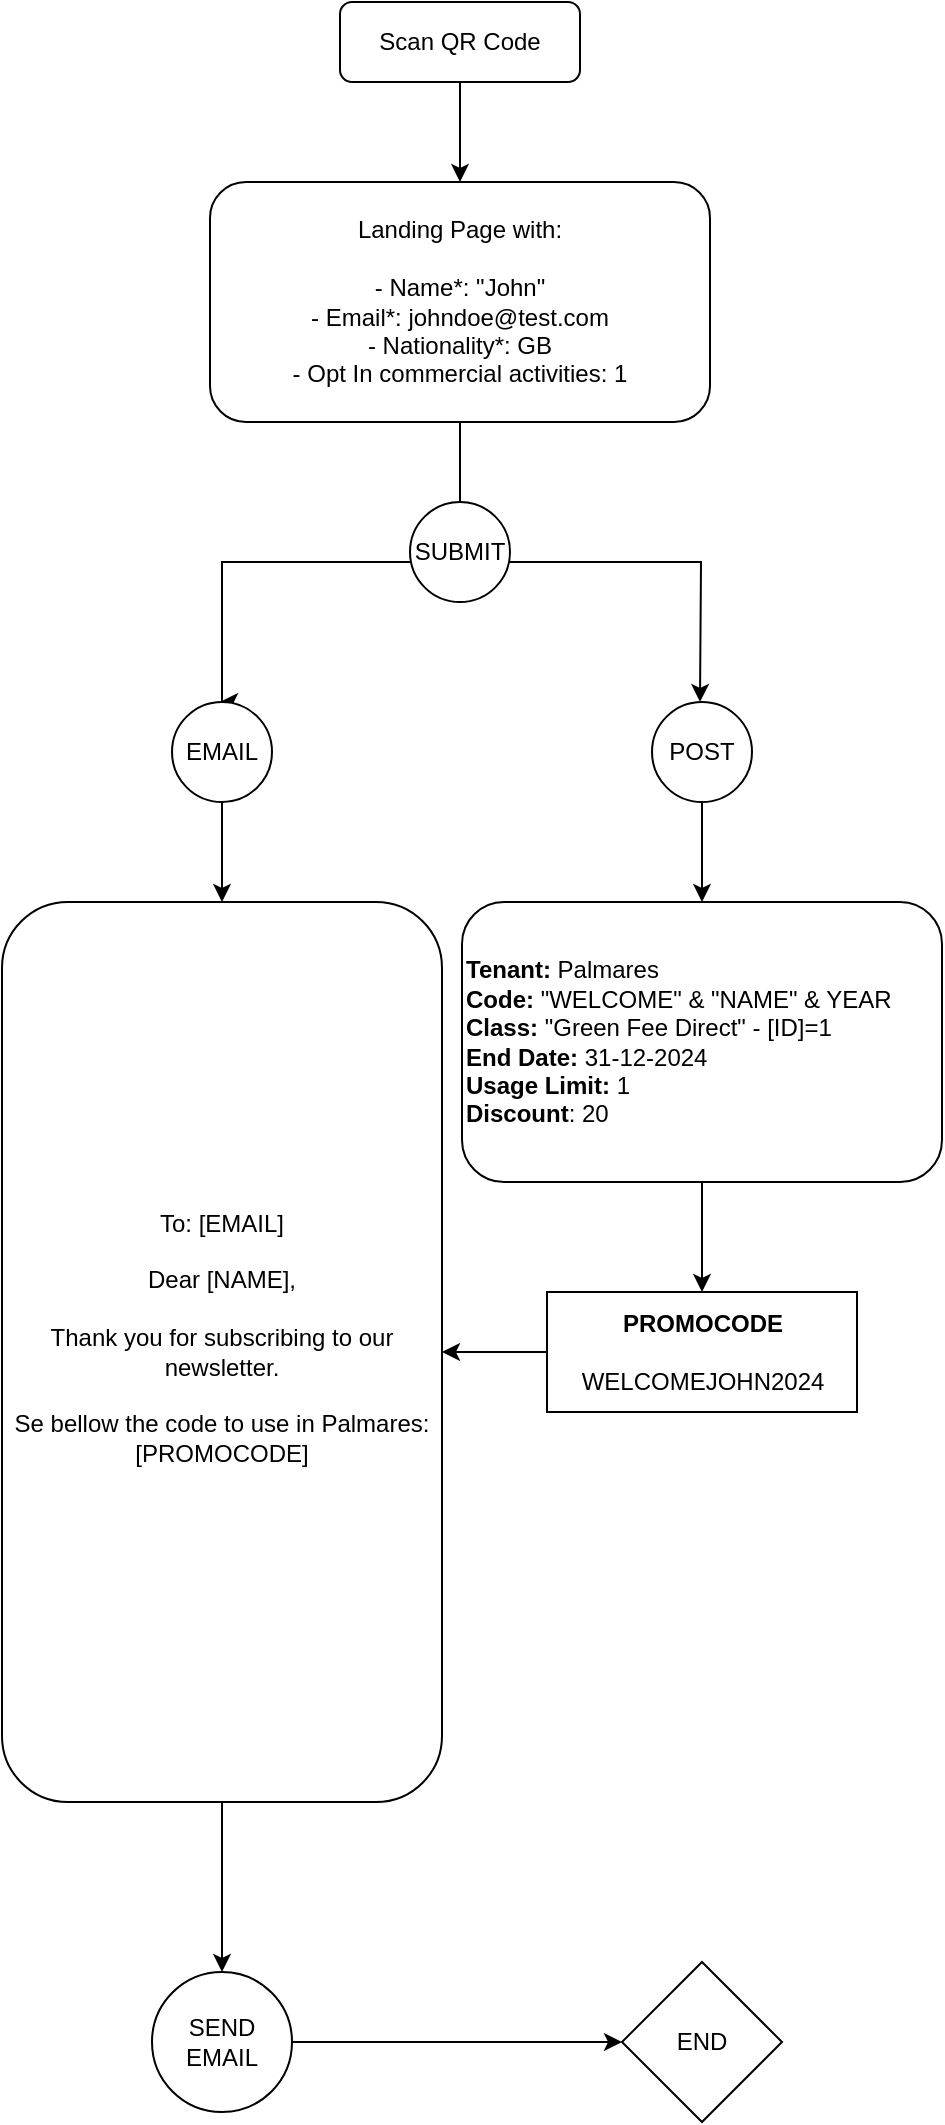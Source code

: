 <mxfile version="24.7.16">
  <diagram id="C5RBs43oDa-KdzZeNtuy" name="Page-1">
    <mxGraphModel dx="2026" dy="1117" grid="1" gridSize="10" guides="1" tooltips="1" connect="1" arrows="1" fold="1" page="1" pageScale="1" pageWidth="827" pageHeight="1169" math="0" shadow="0">
      <root>
        <mxCell id="WIyWlLk6GJQsqaUBKTNV-0" />
        <mxCell id="WIyWlLk6GJQsqaUBKTNV-1" parent="WIyWlLk6GJQsqaUBKTNV-0" />
        <mxCell id="QLcfwFrTYVMNelbYBag8-2" value="" style="edgeStyle=orthogonalEdgeStyle;rounded=0;orthogonalLoop=1;jettySize=auto;html=1;" edge="1" parent="WIyWlLk6GJQsqaUBKTNV-1" source="WIyWlLk6GJQsqaUBKTNV-3" target="QLcfwFrTYVMNelbYBag8-0">
          <mxGeometry relative="1" as="geometry" />
        </mxCell>
        <mxCell id="WIyWlLk6GJQsqaUBKTNV-3" value="Scan QR Code" style="rounded=1;whiteSpace=wrap;html=1;fontSize=12;glass=0;strokeWidth=1;shadow=0;" parent="WIyWlLk6GJQsqaUBKTNV-1" vertex="1">
          <mxGeometry x="354" y="60" width="120" height="40" as="geometry" />
        </mxCell>
        <mxCell id="QLcfwFrTYVMNelbYBag8-3" style="edgeStyle=orthogonalEdgeStyle;rounded=0;orthogonalLoop=1;jettySize=auto;html=1;" edge="1" parent="WIyWlLk6GJQsqaUBKTNV-1" source="QLcfwFrTYVMNelbYBag8-0">
          <mxGeometry relative="1" as="geometry">
            <mxPoint x="294" y="410" as="targetPoint" />
            <Array as="points">
              <mxPoint x="414" y="340" />
              <mxPoint x="295" y="340" />
            </Array>
          </mxGeometry>
        </mxCell>
        <mxCell id="QLcfwFrTYVMNelbYBag8-4" style="edgeStyle=orthogonalEdgeStyle;rounded=0;orthogonalLoop=1;jettySize=auto;html=1;" edge="1" parent="WIyWlLk6GJQsqaUBKTNV-1" source="QLcfwFrTYVMNelbYBag8-0">
          <mxGeometry relative="1" as="geometry">
            <mxPoint x="534" y="410" as="targetPoint" />
          </mxGeometry>
        </mxCell>
        <mxCell id="QLcfwFrTYVMNelbYBag8-0" value="Landing Page with:&lt;div&gt;&lt;br&gt;&lt;div&gt;- Name*: &quot;John&quot;&lt;/div&gt;&lt;div&gt;- Email*: johndoe@test.com&lt;/div&gt;&lt;div&gt;- Nationality*: GB&lt;/div&gt;&lt;div&gt;- Opt In commercial activities: 1&lt;/div&gt;&lt;/div&gt;" style="rounded=1;whiteSpace=wrap;html=1;" vertex="1" parent="WIyWlLk6GJQsqaUBKTNV-1">
          <mxGeometry x="289" y="150" width="250" height="120" as="geometry" />
        </mxCell>
        <mxCell id="QLcfwFrTYVMNelbYBag8-7" value="" style="edgeStyle=orthogonalEdgeStyle;rounded=0;orthogonalLoop=1;jettySize=auto;html=1;" edge="1" parent="WIyWlLk6GJQsqaUBKTNV-1" source="QLcfwFrTYVMNelbYBag8-5" target="QLcfwFrTYVMNelbYBag8-6">
          <mxGeometry relative="1" as="geometry" />
        </mxCell>
        <mxCell id="QLcfwFrTYVMNelbYBag8-5" value="POST" style="ellipse;whiteSpace=wrap;html=1;aspect=fixed;" vertex="1" parent="WIyWlLk6GJQsqaUBKTNV-1">
          <mxGeometry x="510" y="410" width="50" height="50" as="geometry" />
        </mxCell>
        <mxCell id="QLcfwFrTYVMNelbYBag8-14" value="" style="edgeStyle=orthogonalEdgeStyle;rounded=0;orthogonalLoop=1;jettySize=auto;html=1;" edge="1" parent="WIyWlLk6GJQsqaUBKTNV-1" source="QLcfwFrTYVMNelbYBag8-6" target="QLcfwFrTYVMNelbYBag8-13">
          <mxGeometry relative="1" as="geometry" />
        </mxCell>
        <mxCell id="QLcfwFrTYVMNelbYBag8-6" value="&lt;div&gt;&lt;b&gt;Tenant:&lt;/b&gt; Palmares&lt;/div&gt;&lt;b&gt;Code:&lt;/b&gt;&amp;nbsp;&quot;WELCOME&quot; &amp;amp; &quot;NAME&quot; &amp;amp; YEAR&lt;div&gt;&lt;b&gt;Class:&lt;/b&gt; &quot;Green Fee Direct&quot; -&lt;span style=&quot;background-color: initial;&quot;&gt;&amp;nbsp;[ID]=1&lt;/span&gt;&lt;/div&gt;&lt;div&gt;&lt;span style=&quot;background-color: initial;&quot;&gt;&lt;b&gt;End Date:&lt;/b&gt; 31-12-2024&lt;/span&gt;&lt;/div&gt;&lt;div&gt;&lt;b&gt;Usage Limit:&lt;/b&gt; 1&lt;/div&gt;&lt;div&gt;&lt;b&gt;Discount&lt;/b&gt;: 20&lt;/div&gt;" style="rounded=1;whiteSpace=wrap;html=1;align=left;" vertex="1" parent="WIyWlLk6GJQsqaUBKTNV-1">
          <mxGeometry x="415" y="510" width="240" height="140" as="geometry" />
        </mxCell>
        <mxCell id="QLcfwFrTYVMNelbYBag8-10" value="" style="edgeStyle=orthogonalEdgeStyle;rounded=0;orthogonalLoop=1;jettySize=auto;html=1;" edge="1" parent="WIyWlLk6GJQsqaUBKTNV-1" source="QLcfwFrTYVMNelbYBag8-8" target="QLcfwFrTYVMNelbYBag8-9">
          <mxGeometry relative="1" as="geometry" />
        </mxCell>
        <mxCell id="QLcfwFrTYVMNelbYBag8-8" value="EMAIL" style="ellipse;whiteSpace=wrap;html=1;aspect=fixed;" vertex="1" parent="WIyWlLk6GJQsqaUBKTNV-1">
          <mxGeometry x="270" y="410" width="50" height="50" as="geometry" />
        </mxCell>
        <mxCell id="QLcfwFrTYVMNelbYBag8-22" value="" style="edgeStyle=orthogonalEdgeStyle;rounded=0;orthogonalLoop=1;jettySize=auto;html=1;" edge="1" parent="WIyWlLk6GJQsqaUBKTNV-1" source="QLcfwFrTYVMNelbYBag8-9" target="QLcfwFrTYVMNelbYBag8-21">
          <mxGeometry relative="1" as="geometry" />
        </mxCell>
        <mxCell id="QLcfwFrTYVMNelbYBag8-9" value="&lt;div&gt;To: [EMAIL]&lt;/div&gt;&lt;div&gt;&lt;br&gt;&lt;/div&gt;Dear [NAME],&lt;div&gt;&lt;br&gt;&lt;/div&gt;&lt;div&gt;Thank you for subscribing to our newsletter.&lt;/div&gt;&lt;div&gt;&lt;br&gt;&lt;/div&gt;&lt;div&gt;Se bellow the code to use in Palmares:&lt;/div&gt;&lt;div&gt;[PROMOCODE]&lt;/div&gt;&lt;div&gt;&lt;br&gt;&lt;/div&gt;" style="rounded=1;whiteSpace=wrap;html=1;" vertex="1" parent="WIyWlLk6GJQsqaUBKTNV-1">
          <mxGeometry x="185" y="510" width="220" height="450" as="geometry" />
        </mxCell>
        <mxCell id="QLcfwFrTYVMNelbYBag8-11" value="SUBMIT" style="ellipse;whiteSpace=wrap;html=1;aspect=fixed;" vertex="1" parent="WIyWlLk6GJQsqaUBKTNV-1">
          <mxGeometry x="389" y="310" width="50" height="50" as="geometry" />
        </mxCell>
        <mxCell id="QLcfwFrTYVMNelbYBag8-19" value="" style="edgeStyle=orthogonalEdgeStyle;rounded=0;orthogonalLoop=1;jettySize=auto;html=1;" edge="1" parent="WIyWlLk6GJQsqaUBKTNV-1" source="QLcfwFrTYVMNelbYBag8-13" target="QLcfwFrTYVMNelbYBag8-9">
          <mxGeometry relative="1" as="geometry" />
        </mxCell>
        <mxCell id="QLcfwFrTYVMNelbYBag8-13" value="&lt;b&gt;PROMOCODE&lt;/b&gt;&lt;div&gt;&lt;br&gt;&lt;/div&gt;&lt;div&gt;&lt;span style=&quot;text-align: left;&quot;&gt;WELCOMEJOHN2024&lt;/span&gt;&lt;br&gt;&lt;/div&gt;" style="rounded=0;whiteSpace=wrap;html=1;" vertex="1" parent="WIyWlLk6GJQsqaUBKTNV-1">
          <mxGeometry x="457.5" y="705" width="155" height="60" as="geometry" />
        </mxCell>
        <mxCell id="QLcfwFrTYVMNelbYBag8-15" value="END" style="rhombus;whiteSpace=wrap;html=1;" vertex="1" parent="WIyWlLk6GJQsqaUBKTNV-1">
          <mxGeometry x="495" y="1040" width="80" height="80" as="geometry" />
        </mxCell>
        <mxCell id="QLcfwFrTYVMNelbYBag8-25" style="edgeStyle=orthogonalEdgeStyle;rounded=0;orthogonalLoop=1;jettySize=auto;html=1;" edge="1" parent="WIyWlLk6GJQsqaUBKTNV-1" source="QLcfwFrTYVMNelbYBag8-21" target="QLcfwFrTYVMNelbYBag8-15">
          <mxGeometry relative="1" as="geometry" />
        </mxCell>
        <mxCell id="QLcfwFrTYVMNelbYBag8-21" value="SEND&lt;div&gt;&lt;span style=&quot;background-color: initial;&quot;&gt;EMAIL&lt;/span&gt;&lt;/div&gt;" style="ellipse;whiteSpace=wrap;html=1;aspect=fixed;" vertex="1" parent="WIyWlLk6GJQsqaUBKTNV-1">
          <mxGeometry x="260" y="1045" width="70" height="70" as="geometry" />
        </mxCell>
      </root>
    </mxGraphModel>
  </diagram>
</mxfile>
